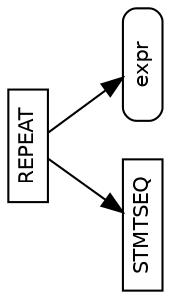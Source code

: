 /* AST node diagram generator script collection for M2C, M2J and M2Sharp.
 *
 * Copyright (c) 2016 The Modula-2 Software Foundation
 *
 * Author & Maintainer: Benjamin Kowarsch <org.m2sf>
 *
 * @synopsis
 *
 * The M2C, M2J and M2Sharp compilers are multi-dialect Modula-2 translators
 * and compilers respectively targeting C99, Java/JVM and C#/CLR, sharing a
 * common abstract syntax tree (AST) specification.
 *
 * The AST node diagram generator script collection consists of Graphviz DOT
 * descriptions for all AST node types of the common AST specification.
 *
 * The Graphviz dot utility is required to generate the diagrams. 
 * It may be obtained from http://www.graphviz.org/download.php.
 *
 * @repository
 *
 * https://github.com/m2sf/m2-ast-node-diagrams
 *
 * @file
 *
 * repeat.dot
 *
 * REPEAT node diagram.
 *
 * Usage: $ dot repeat.dot -Tps > repeat.ps
 *
 * @license
 *
 * This is free software: you can redistribute and/or modify it under the
 * terms of the GNU Lesser General Public License (LGPL) either version 2.1
 * or at your choice version 3 as published by the Free Software Foundation.
 * However, you may not alter the copyright, author and license information.
 *
 * It is distributed in the hope that it will be useful,  but WITHOUT
 * ANY WARRANTY; without even the implied warranty of MERCHANTABILITY or
 * FITNESS FOR A PARTICULAR PURPOSE.  Read the license for more details.
 *
 * You should have received a copy of the GNU Lesser General Public License.
 * If not, see <https://www.gnu.org/copyleft/lesser.html>.
 *
 * NB: Components in the domain part of email addresses are in reverse order.
 */

/*** REPEAT Node ***/

digraph REPEAT {
  graph [orientation=landscape,fontname=helvetica];
  node [fontname=helvetica,fontsize=10,shape=box,height=0.25];
  
  node [style=solid];
  edge [arrowhead=normal];
  
  REPEAT -> { id0 id1 };
  id0 [label="STMTSEQ"];
  id1 [label="expr",style=rounded];
}

/* END OF FILE */